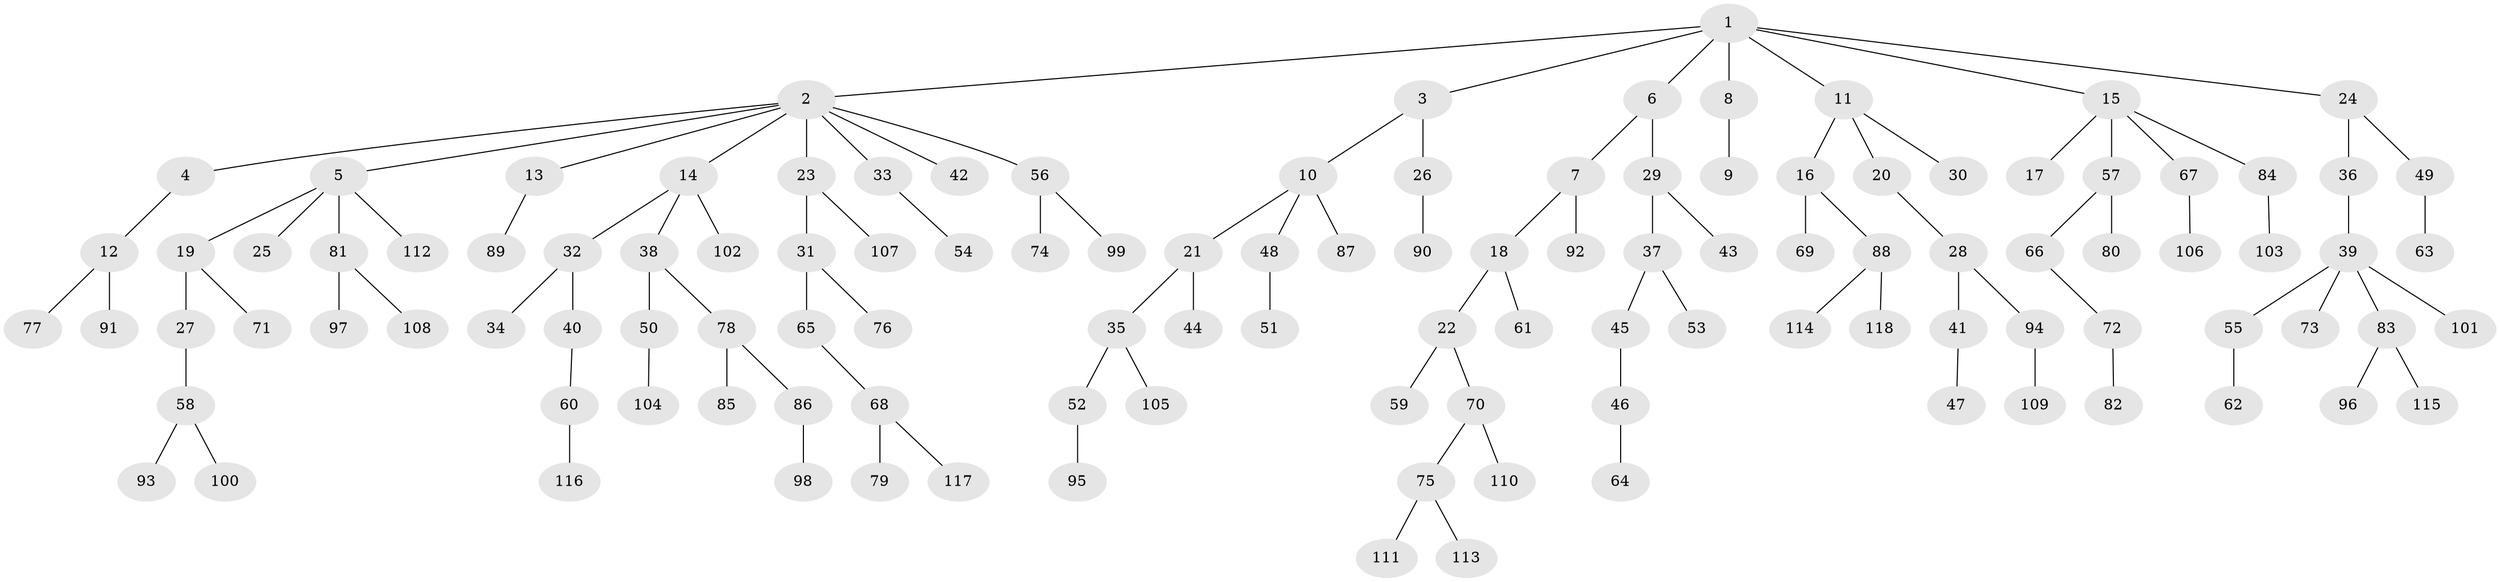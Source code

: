 // Generated by graph-tools (version 1.1) at 2025/02/03/09/25 03:02:22]
// undirected, 118 vertices, 117 edges
graph export_dot {
graph [start="1"]
  node [color=gray90,style=filled];
  1;
  2;
  3;
  4;
  5;
  6;
  7;
  8;
  9;
  10;
  11;
  12;
  13;
  14;
  15;
  16;
  17;
  18;
  19;
  20;
  21;
  22;
  23;
  24;
  25;
  26;
  27;
  28;
  29;
  30;
  31;
  32;
  33;
  34;
  35;
  36;
  37;
  38;
  39;
  40;
  41;
  42;
  43;
  44;
  45;
  46;
  47;
  48;
  49;
  50;
  51;
  52;
  53;
  54;
  55;
  56;
  57;
  58;
  59;
  60;
  61;
  62;
  63;
  64;
  65;
  66;
  67;
  68;
  69;
  70;
  71;
  72;
  73;
  74;
  75;
  76;
  77;
  78;
  79;
  80;
  81;
  82;
  83;
  84;
  85;
  86;
  87;
  88;
  89;
  90;
  91;
  92;
  93;
  94;
  95;
  96;
  97;
  98;
  99;
  100;
  101;
  102;
  103;
  104;
  105;
  106;
  107;
  108;
  109;
  110;
  111;
  112;
  113;
  114;
  115;
  116;
  117;
  118;
  1 -- 2;
  1 -- 3;
  1 -- 6;
  1 -- 8;
  1 -- 11;
  1 -- 15;
  1 -- 24;
  2 -- 4;
  2 -- 5;
  2 -- 13;
  2 -- 14;
  2 -- 23;
  2 -- 33;
  2 -- 42;
  2 -- 56;
  3 -- 10;
  3 -- 26;
  4 -- 12;
  5 -- 19;
  5 -- 25;
  5 -- 81;
  5 -- 112;
  6 -- 7;
  6 -- 29;
  7 -- 18;
  7 -- 92;
  8 -- 9;
  10 -- 21;
  10 -- 48;
  10 -- 87;
  11 -- 16;
  11 -- 20;
  11 -- 30;
  12 -- 77;
  12 -- 91;
  13 -- 89;
  14 -- 32;
  14 -- 38;
  14 -- 102;
  15 -- 17;
  15 -- 57;
  15 -- 67;
  15 -- 84;
  16 -- 69;
  16 -- 88;
  18 -- 22;
  18 -- 61;
  19 -- 27;
  19 -- 71;
  20 -- 28;
  21 -- 35;
  21 -- 44;
  22 -- 59;
  22 -- 70;
  23 -- 31;
  23 -- 107;
  24 -- 36;
  24 -- 49;
  26 -- 90;
  27 -- 58;
  28 -- 41;
  28 -- 94;
  29 -- 37;
  29 -- 43;
  31 -- 65;
  31 -- 76;
  32 -- 34;
  32 -- 40;
  33 -- 54;
  35 -- 52;
  35 -- 105;
  36 -- 39;
  37 -- 45;
  37 -- 53;
  38 -- 50;
  38 -- 78;
  39 -- 55;
  39 -- 73;
  39 -- 83;
  39 -- 101;
  40 -- 60;
  41 -- 47;
  45 -- 46;
  46 -- 64;
  48 -- 51;
  49 -- 63;
  50 -- 104;
  52 -- 95;
  55 -- 62;
  56 -- 74;
  56 -- 99;
  57 -- 66;
  57 -- 80;
  58 -- 93;
  58 -- 100;
  60 -- 116;
  65 -- 68;
  66 -- 72;
  67 -- 106;
  68 -- 79;
  68 -- 117;
  70 -- 75;
  70 -- 110;
  72 -- 82;
  75 -- 111;
  75 -- 113;
  78 -- 85;
  78 -- 86;
  81 -- 97;
  81 -- 108;
  83 -- 96;
  83 -- 115;
  84 -- 103;
  86 -- 98;
  88 -- 114;
  88 -- 118;
  94 -- 109;
}
